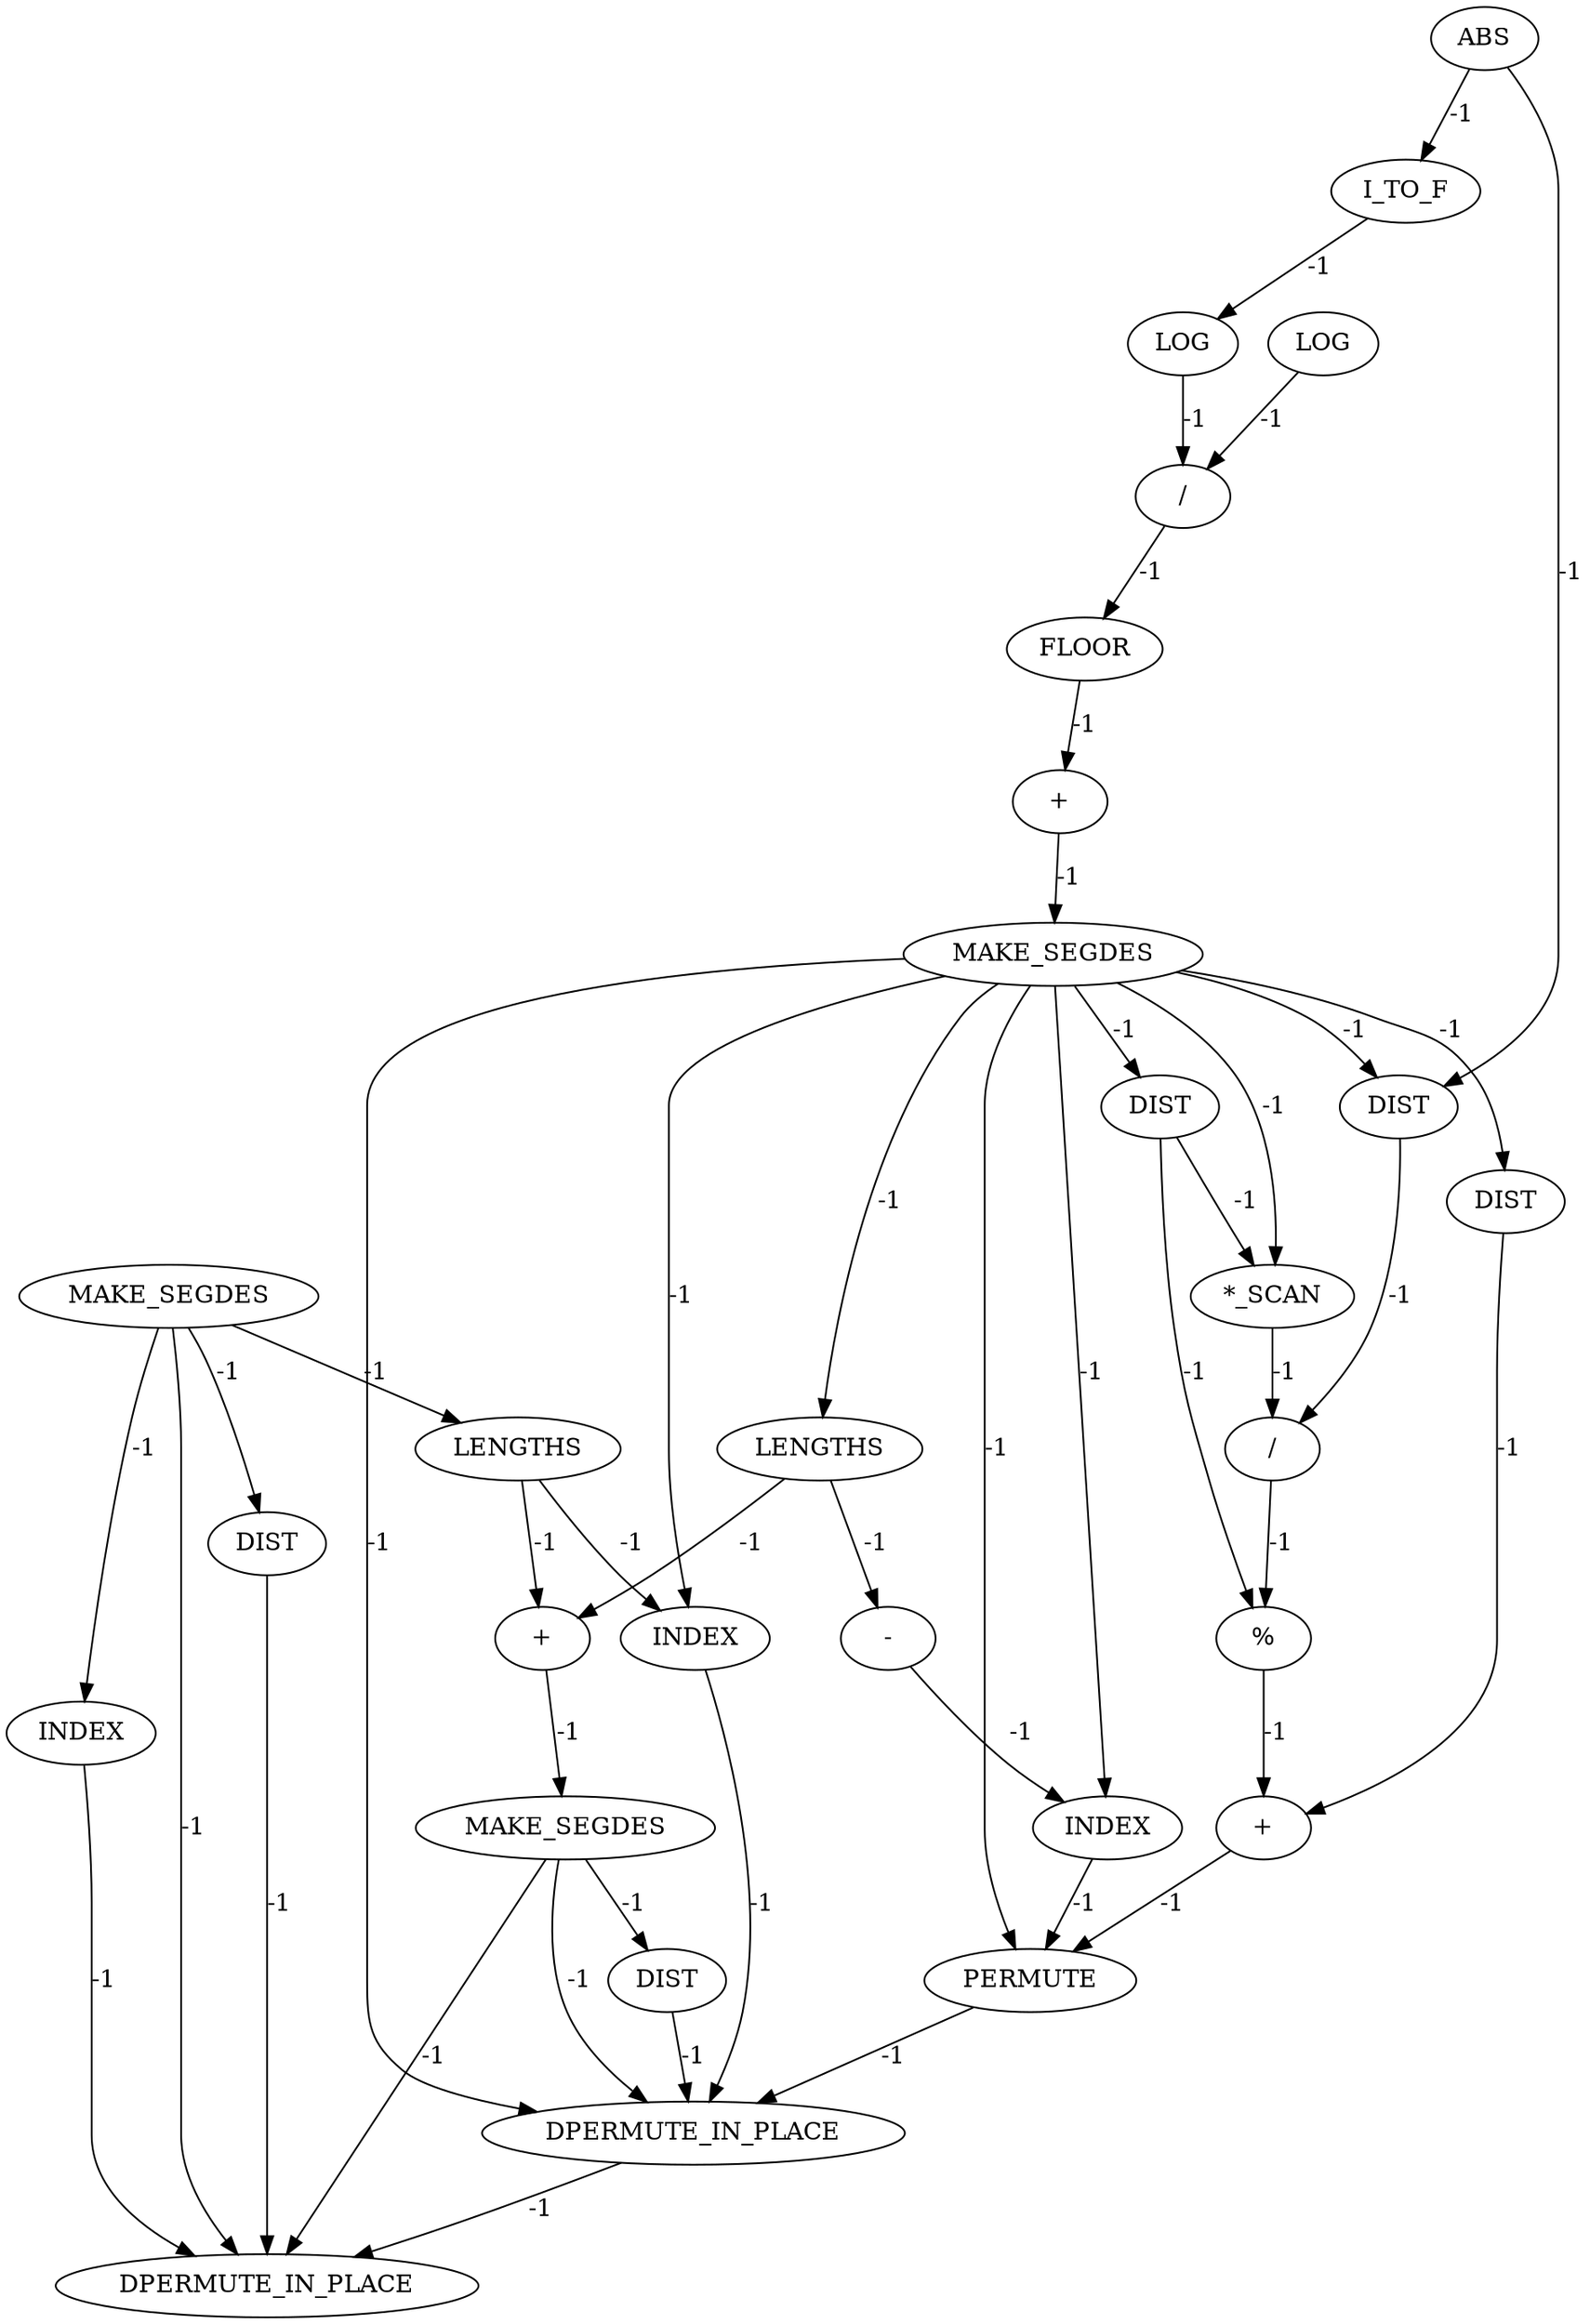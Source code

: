 digraph {
	convex_hull_large_grid_INST_6184 [label="/" cost=0]
	convex_hull_large_grid_INST_6143 [label=I_TO_F cost=0]
	convex_hull_large_grid_INST_6231 [label=DIST cost=0]
	convex_hull_large_grid_INST_6254 [label=INDEX cost=0]
	convex_hull_large_grid_INST_6225 [label=MAKE_SEGDES cost=0]
	convex_hull_large_grid_INST_6204 [label=LENGTHS cost=0]
	convex_hull_large_grid_INST_6214 [label=INDEX cost=0]
	convex_hull_large_grid_INST_6195 [label="%" cost=0]
	convex_hull_large_grid_INST_6152 [label=FLOOR cost=0]
	convex_hull_large_grid_INST_6148 [label=LOG cost=0]
	convex_hull_large_grid_INST_6164 [label="*_SCAN" cost=0]
	convex_hull_large_grid_INST_6246 [label=LENGTHS cost=0]
	convex_hull_large_grid_INST_6153 [label="+" cost=0]
	convex_hull_large_grid_INST_6265 [label="+" cost=0]
	convex_hull_large_grid_INST_6162 [label=DIST cost=0]
	convex_hull_large_grid_INST_6242 [label=INDEX cost=0]
	convex_hull_large_grid_INST_6156 [label=MAKE_SEGDES cost=0]
	convex_hull_large_grid_INST_6176 [label=DIST cost=0]
	convex_hull_large_grid_INST_6222 [label=PERMUTE cost=0]
	convex_hull_large_grid_INST_6146 [label=LOG cost=0]
	convex_hull_large_grid_INST_6198 [label="+" cost=0]
	convex_hull_large_grid_INST_6206 [label="-" cost=0]
	convex_hull_large_grid_INST_1244 [label=ABS cost=0]
	convex_hull_large_grid_INST_6366 [label=DPERMUTE_IN_PLACE cost=0]
	convex_hull_large_grid_INST_6365 [label=DPERMUTE_IN_PLACE cost=0]
	convex_hull_large_grid_INST_6270 [label=MAKE_SEGDES cost=0]
	convex_hull_large_grid_INST_6276 [label=DIST cost=0]
	convex_hull_large_grid_INST_6169 [label=DIST cost=0]
	convex_hull_large_grid_INST_6151 [label="/" cost=0]
	convex_hull_large_grid_INST_6184 -> convex_hull_large_grid_INST_6195 [label=-1 cost=-1]
	convex_hull_large_grid_INST_6143 -> convex_hull_large_grid_INST_6146 [label=-1 cost=-1]
	convex_hull_large_grid_INST_6231 -> convex_hull_large_grid_INST_6366 [label=-1 cost=-1]
	convex_hull_large_grid_INST_6254 -> convex_hull_large_grid_INST_6365 [label=-1 cost=-1]
	convex_hull_large_grid_INST_6225 -> convex_hull_large_grid_INST_6231 [label=-1 cost=-1]
	convex_hull_large_grid_INST_6225 -> convex_hull_large_grid_INST_6242 [label=-1 cost=-1]
	convex_hull_large_grid_INST_6225 -> convex_hull_large_grid_INST_6246 [label=-1 cost=-1]
	convex_hull_large_grid_INST_6225 -> convex_hull_large_grid_INST_6366 [label=-1 cost=-1]
	convex_hull_large_grid_INST_6204 -> convex_hull_large_grid_INST_6206 [label=-1 cost=-1]
	convex_hull_large_grid_INST_6204 -> convex_hull_large_grid_INST_6265 [label=-1 cost=-1]
	convex_hull_large_grid_INST_6214 -> convex_hull_large_grid_INST_6222 [label=-1 cost=-1]
	convex_hull_large_grid_INST_6195 -> convex_hull_large_grid_INST_6198 [label=-1 cost=-1]
	convex_hull_large_grid_INST_6152 -> convex_hull_large_grid_INST_6153 [label=-1 cost=-1]
	convex_hull_large_grid_INST_6148 -> convex_hull_large_grid_INST_6151 [label=-1 cost=-1]
	convex_hull_large_grid_INST_6164 -> convex_hull_large_grid_INST_6184 [label=-1 cost=-1]
	convex_hull_large_grid_INST_6246 -> convex_hull_large_grid_INST_6254 [label=-1 cost=-1]
	convex_hull_large_grid_INST_6246 -> convex_hull_large_grid_INST_6265 [label=-1 cost=-1]
	convex_hull_large_grid_INST_6153 -> convex_hull_large_grid_INST_6156 [label=-1 cost=-1]
	convex_hull_large_grid_INST_6265 -> convex_hull_large_grid_INST_6270 [label=-1 cost=-1]
	convex_hull_large_grid_INST_6162 -> convex_hull_large_grid_INST_6164 [label=-1 cost=-1]
	convex_hull_large_grid_INST_6162 -> convex_hull_large_grid_INST_6195 [label=-1 cost=-1]
	convex_hull_large_grid_INST_6242 -> convex_hull_large_grid_INST_6366 [label=-1 cost=-1]
	convex_hull_large_grid_INST_6156 -> convex_hull_large_grid_INST_6162 [label=-1 cost=-1]
	convex_hull_large_grid_INST_6156 -> convex_hull_large_grid_INST_6164 [label=-1 cost=-1]
	convex_hull_large_grid_INST_6156 -> convex_hull_large_grid_INST_6169 [label=-1 cost=-1]
	convex_hull_large_grid_INST_6156 -> convex_hull_large_grid_INST_6176 [label=-1 cost=-1]
	convex_hull_large_grid_INST_6156 -> convex_hull_large_grid_INST_6204 [label=-1 cost=-1]
	convex_hull_large_grid_INST_6156 -> convex_hull_large_grid_INST_6214 [label=-1 cost=-1]
	convex_hull_large_grid_INST_6156 -> convex_hull_large_grid_INST_6222 [label=-1 cost=-1]
	convex_hull_large_grid_INST_6156 -> convex_hull_large_grid_INST_6254 [label=-1 cost=-1]
	convex_hull_large_grid_INST_6156 -> convex_hull_large_grid_INST_6365 [label=-1 cost=-1]
	convex_hull_large_grid_INST_6176 -> convex_hull_large_grid_INST_6198 [label=-1 cost=-1]
	convex_hull_large_grid_INST_6222 -> convex_hull_large_grid_INST_6365 [label=-1 cost=-1]
	convex_hull_large_grid_INST_6146 -> convex_hull_large_grid_INST_6151 [label=-1 cost=-1]
	convex_hull_large_grid_INST_6198 -> convex_hull_large_grid_INST_6222 [label=-1 cost=-1]
	convex_hull_large_grid_INST_6206 -> convex_hull_large_grid_INST_6214 [label=-1 cost=-1]
	convex_hull_large_grid_INST_1244 -> convex_hull_large_grid_INST_6143 [label=-1 cost=-1]
	convex_hull_large_grid_INST_1244 -> convex_hull_large_grid_INST_6169 [label=-1 cost=-1]
	convex_hull_large_grid_INST_6365 -> convex_hull_large_grid_INST_6366 [label=-1 cost=-1]
	convex_hull_large_grid_INST_6270 -> convex_hull_large_grid_INST_6276 [label=-1 cost=-1]
	convex_hull_large_grid_INST_6270 -> convex_hull_large_grid_INST_6365 [label=-1 cost=-1]
	convex_hull_large_grid_INST_6270 -> convex_hull_large_grid_INST_6366 [label=-1 cost=-1]
	convex_hull_large_grid_INST_6276 -> convex_hull_large_grid_INST_6365 [label=-1 cost=-1]
	convex_hull_large_grid_INST_6169 -> convex_hull_large_grid_INST_6184 [label=-1 cost=-1]
	convex_hull_large_grid_INST_6151 -> convex_hull_large_grid_INST_6152 [label=-1 cost=-1]
}
